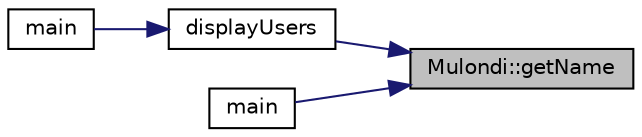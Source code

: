 digraph "Mulondi::getName"
{
 // LATEX_PDF_SIZE
  edge [fontname="Helvetica",fontsize="10",labelfontname="Helvetica",labelfontsize="10"];
  node [fontname="Helvetica",fontsize="10",shape=record];
  rankdir="RL";
  Node1 [label="Mulondi::getName",height=0.2,width=0.4,color="black", fillcolor="grey75", style="filled", fontcolor="black",tooltip="Get the user's name."];
  Node1 -> Node2 [dir="back",color="midnightblue",fontsize="10",style="solid",fontname="Helvetica"];
  Node2 [label="displayUsers",height=0.2,width=0.4,color="black", fillcolor="white", style="filled",URL="$DemoMain_8cpp.html#a1abc200ccd6c0225ee3ab3d1e6cb8e0d",tooltip=" "];
  Node2 -> Node3 [dir="back",color="midnightblue",fontsize="10",style="solid",fontname="Helvetica"];
  Node3 [label="main",height=0.2,width=0.4,color="black", fillcolor="white", style="filled",URL="$DemoMain_8cpp.html#ae66f6b31b5ad750f1fe042a706a4e3d4",tooltip=" "];
  Node1 -> Node4 [dir="back",color="midnightblue",fontsize="10",style="solid",fontname="Helvetica"];
  Node4 [label="main",height=0.2,width=0.4,color="black", fillcolor="white", style="filled",URL="$TestingMain_8cpp.html#ae66f6b31b5ad750f1fe042a706a4e3d4",tooltip=" "];
}
